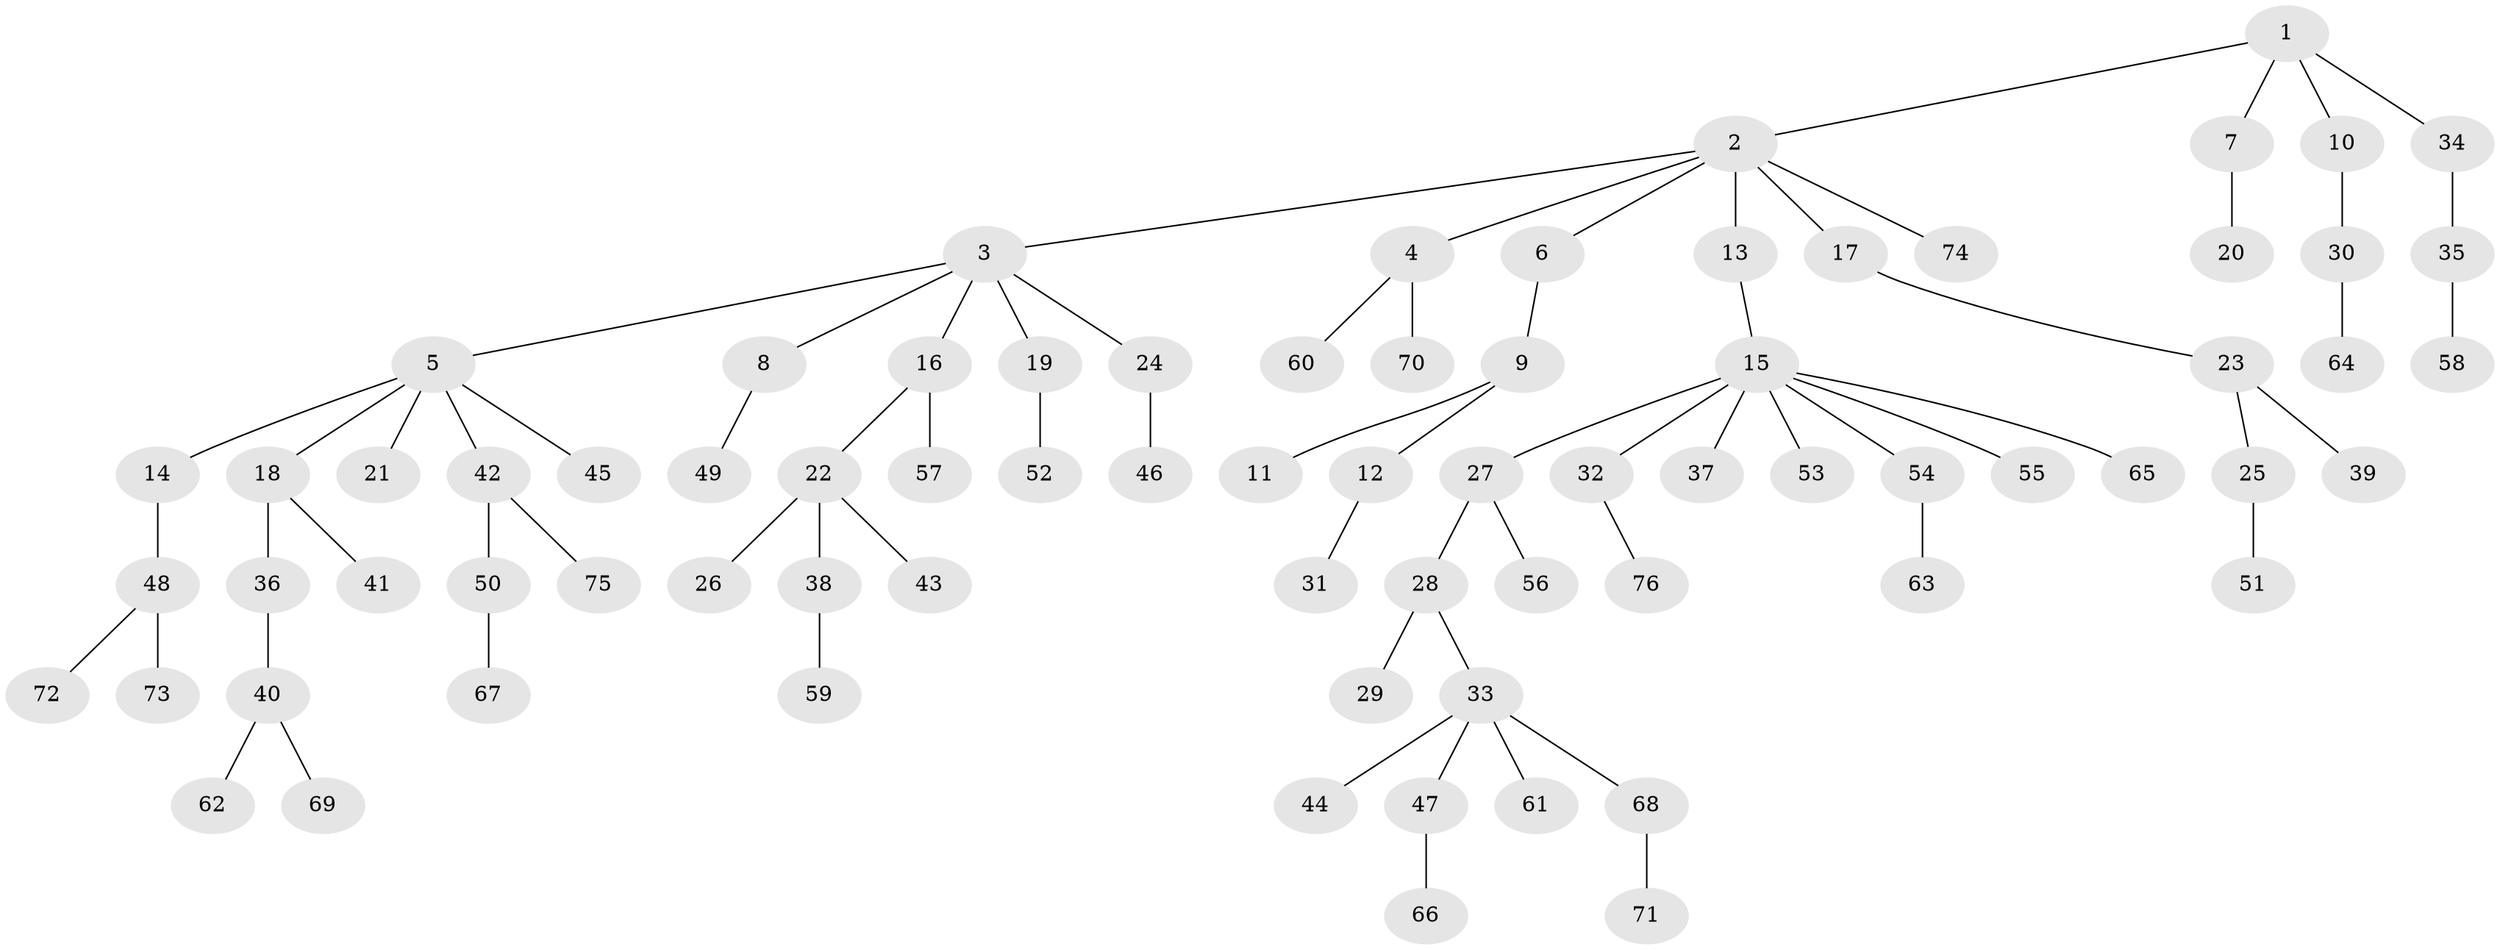 // Generated by graph-tools (version 1.1) at 2025/53/03/09/25 04:53:44]
// undirected, 76 vertices, 75 edges
graph export_dot {
graph [start="1"]
  node [color=gray90,style=filled];
  1;
  2;
  3;
  4;
  5;
  6;
  7;
  8;
  9;
  10;
  11;
  12;
  13;
  14;
  15;
  16;
  17;
  18;
  19;
  20;
  21;
  22;
  23;
  24;
  25;
  26;
  27;
  28;
  29;
  30;
  31;
  32;
  33;
  34;
  35;
  36;
  37;
  38;
  39;
  40;
  41;
  42;
  43;
  44;
  45;
  46;
  47;
  48;
  49;
  50;
  51;
  52;
  53;
  54;
  55;
  56;
  57;
  58;
  59;
  60;
  61;
  62;
  63;
  64;
  65;
  66;
  67;
  68;
  69;
  70;
  71;
  72;
  73;
  74;
  75;
  76;
  1 -- 2;
  1 -- 7;
  1 -- 10;
  1 -- 34;
  2 -- 3;
  2 -- 4;
  2 -- 6;
  2 -- 13;
  2 -- 17;
  2 -- 74;
  3 -- 5;
  3 -- 8;
  3 -- 16;
  3 -- 19;
  3 -- 24;
  4 -- 60;
  4 -- 70;
  5 -- 14;
  5 -- 18;
  5 -- 21;
  5 -- 42;
  5 -- 45;
  6 -- 9;
  7 -- 20;
  8 -- 49;
  9 -- 11;
  9 -- 12;
  10 -- 30;
  12 -- 31;
  13 -- 15;
  14 -- 48;
  15 -- 27;
  15 -- 32;
  15 -- 37;
  15 -- 53;
  15 -- 54;
  15 -- 55;
  15 -- 65;
  16 -- 22;
  16 -- 57;
  17 -- 23;
  18 -- 36;
  18 -- 41;
  19 -- 52;
  22 -- 26;
  22 -- 38;
  22 -- 43;
  23 -- 25;
  23 -- 39;
  24 -- 46;
  25 -- 51;
  27 -- 28;
  27 -- 56;
  28 -- 29;
  28 -- 33;
  30 -- 64;
  32 -- 76;
  33 -- 44;
  33 -- 47;
  33 -- 61;
  33 -- 68;
  34 -- 35;
  35 -- 58;
  36 -- 40;
  38 -- 59;
  40 -- 62;
  40 -- 69;
  42 -- 50;
  42 -- 75;
  47 -- 66;
  48 -- 72;
  48 -- 73;
  50 -- 67;
  54 -- 63;
  68 -- 71;
}
